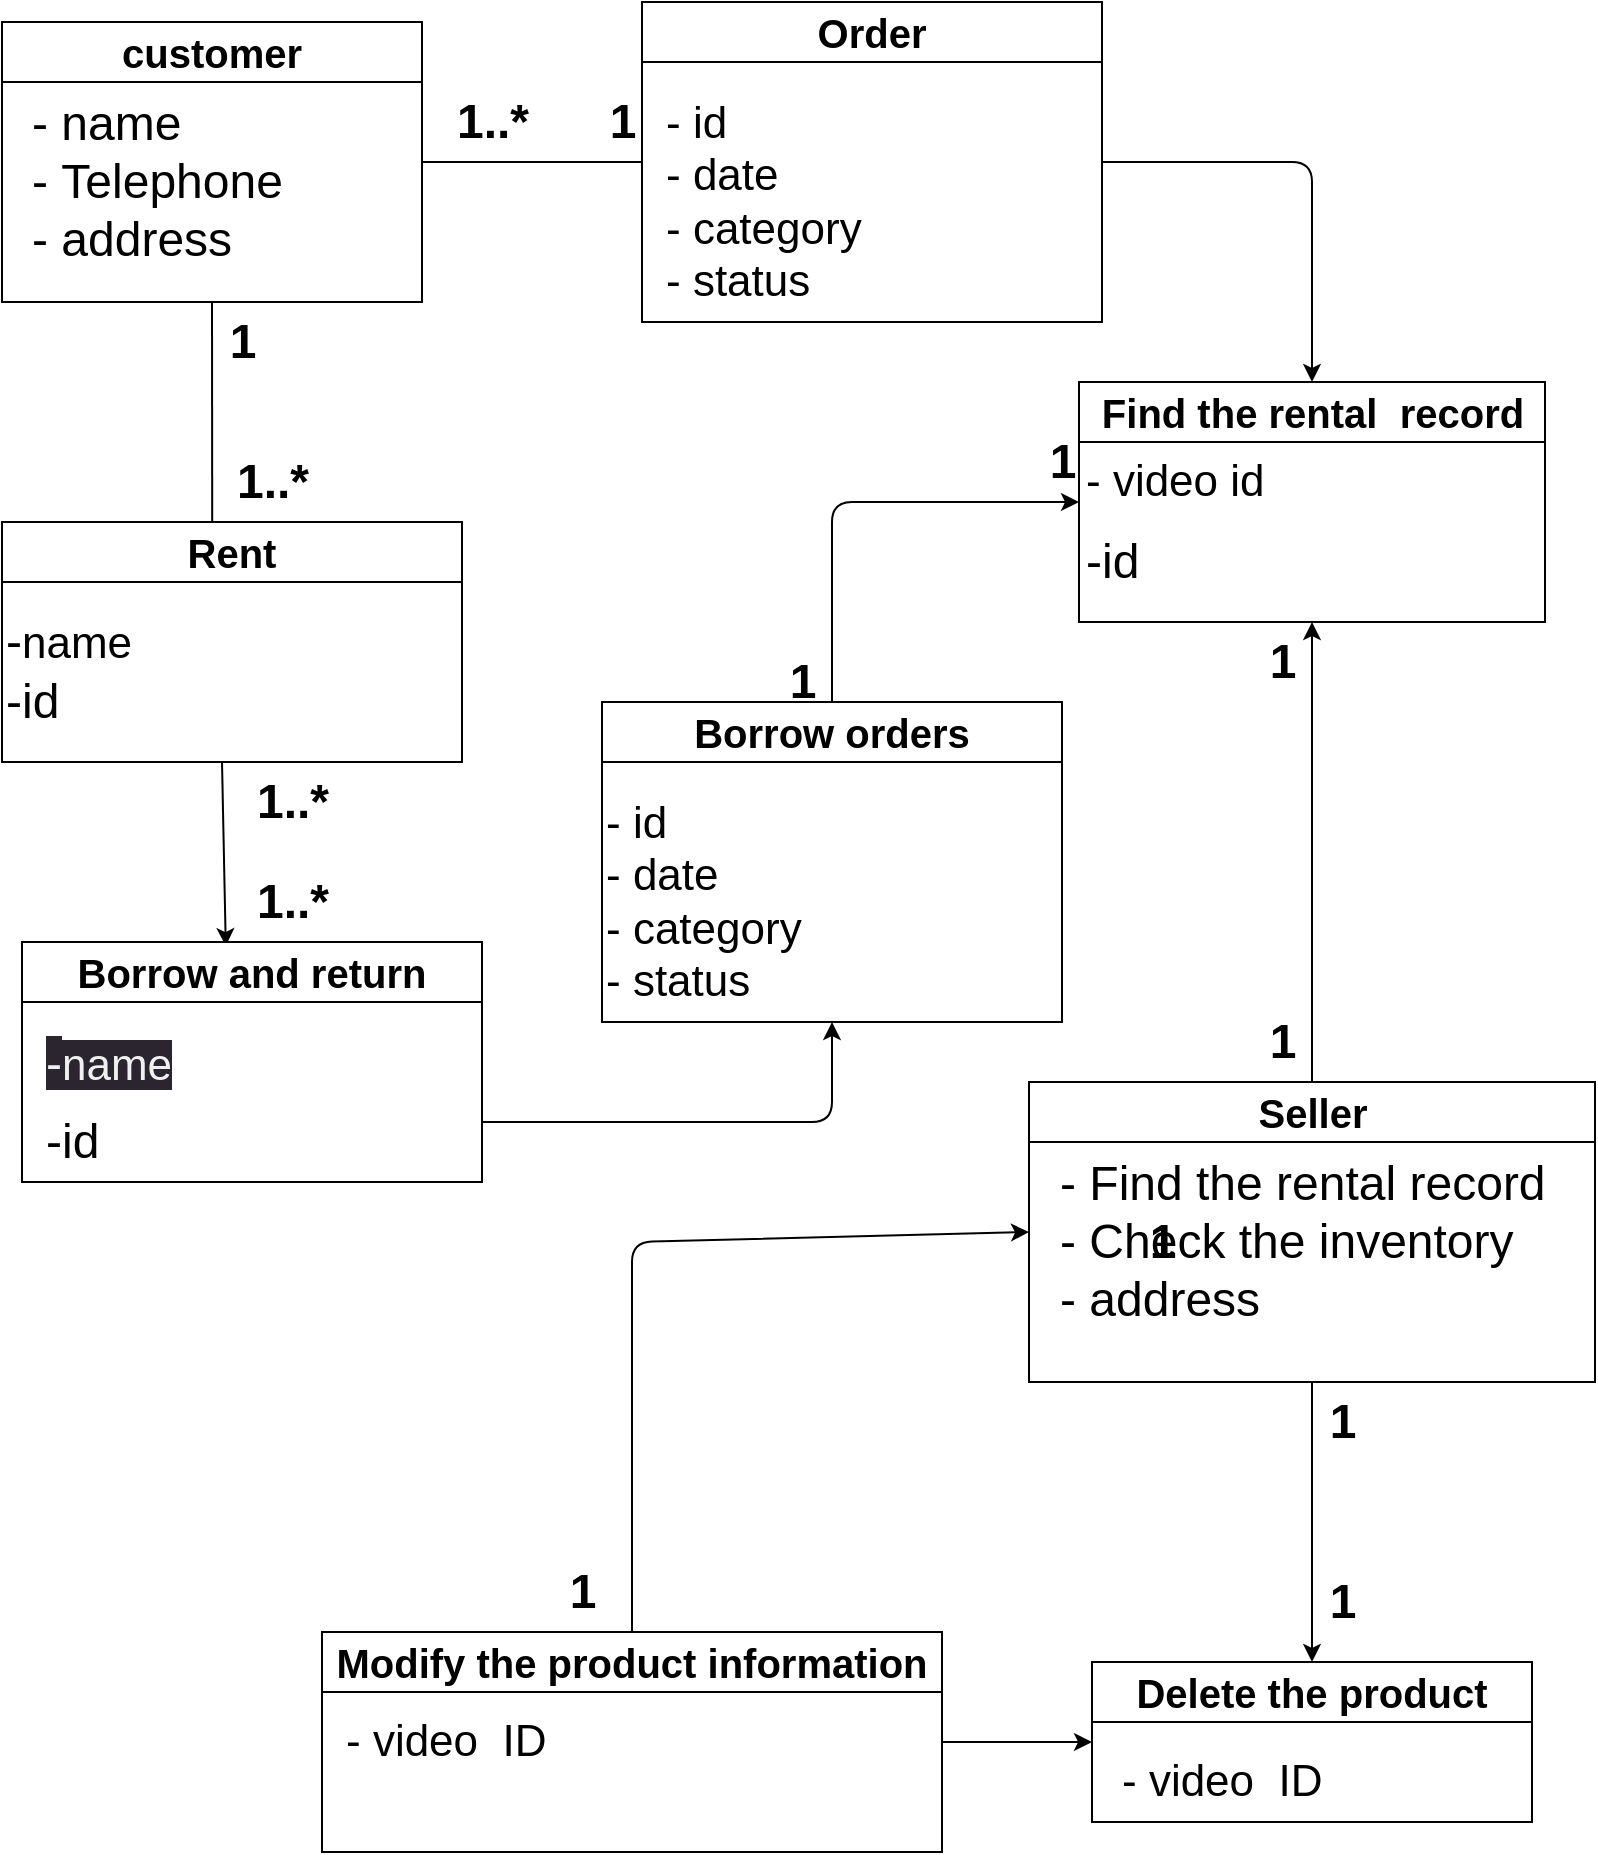 <mxfile>
    <diagram id="nuq9U3arvXfgI5p2zAki" name="第1頁">
        <mxGraphModel dx="446" dy="427" grid="1" gridSize="10" guides="1" tooltips="1" connect="1" arrows="0" fold="1" page="1" pageScale="1" pageWidth="827" pageHeight="1169" math="0" shadow="0">
            <root>
                <mxCell id="0"/>
                <mxCell id="1" parent="0"/>
                <mxCell id="ymKHsQlVTlzVroeCP11B-77" style="edgeStyle=none;html=1;exitX=1;exitY=0.5;exitDx=0;exitDy=0;entryX=0;entryY=0.5;entryDx=0;entryDy=0;fontSize=22;endArrow=none;endFill=0;" parent="1" source="33" target="ymKHsQlVTlzVroeCP11B-75" edge="1">
                    <mxGeometry relative="1" as="geometry"/>
                </mxCell>
                <mxCell id="89" style="edgeStyle=none;html=1;exitX=0.5;exitY=1;exitDx=0;exitDy=0;entryX=0.457;entryY=0.083;entryDx=0;entryDy=0;entryPerimeter=0;" parent="1" source="33" target="77" edge="1">
                    <mxGeometry relative="1" as="geometry"/>
                </mxCell>
                <mxCell id="33" value="&lt;font style=&quot;font-size: 20px;&quot;&gt;customer&lt;/font&gt;" style="swimlane;whiteSpace=wrap;html=1;startSize=30;" parent="1" vertex="1">
                    <mxGeometry x="20" y="50" width="210" height="140" as="geometry"/>
                </mxCell>
                <mxCell id="34" value="&lt;font style=&quot;&quot;&gt;&lt;span style=&quot;font-size: 24px;&quot;&gt;- name&lt;/span&gt;&lt;br&gt;&lt;span style=&quot;font-size: 24px;&quot;&gt;-&amp;nbsp;Telephone&lt;/span&gt;&lt;br&gt;&lt;span style=&quot;font-size: 24px;&quot;&gt;- address&lt;/span&gt;&lt;br&gt;&lt;/font&gt;" style="text;html=1;align=left;verticalAlign=middle;resizable=0;points=[];autosize=1;strokeColor=none;fillColor=none;" parent="33" vertex="1">
                    <mxGeometry x="13" y="30" width="150" height="100" as="geometry"/>
                </mxCell>
                <mxCell id="70" value="1..*" style="text;strokeColor=none;fillColor=none;html=1;fontSize=24;fontStyle=1;verticalAlign=middle;align=center;" parent="1" vertex="1">
                    <mxGeometry x="250" y="100" width="30" as="geometry"/>
                </mxCell>
                <mxCell id="72" value="1" style="text;strokeColor=none;fillColor=none;html=1;fontSize=24;fontStyle=1;verticalAlign=middle;align=center;" parent="1" vertex="1">
                    <mxGeometry x="280" y="80" width="100" height="40" as="geometry"/>
                </mxCell>
                <mxCell id="128" style="edgeStyle=none;html=1;exitX=1;exitY=0.5;exitDx=0;exitDy=0;entryX=0.5;entryY=0;entryDx=0;entryDy=0;" parent="1" source="ymKHsQlVTlzVroeCP11B-75" target="75" edge="1">
                    <mxGeometry relative="1" as="geometry">
                        <Array as="points">
                            <mxPoint x="675" y="120"/>
                        </Array>
                    </mxGeometry>
                </mxCell>
                <mxCell id="ymKHsQlVTlzVroeCP11B-75" value="&lt;font style=&quot;font-size: 20px;&quot;&gt;Order&lt;/font&gt;" style="swimlane;whiteSpace=wrap;html=1;startSize=30;" parent="1" vertex="1">
                    <mxGeometry x="340" y="40" width="230" height="160" as="geometry"/>
                </mxCell>
                <mxCell id="ymKHsQlVTlzVroeCP11B-76" value="&lt;font style=&quot;&quot;&gt;&lt;span style=&quot;font-size: 22px;&quot;&gt;- id&lt;/span&gt;&lt;/font&gt;&lt;font style=&quot;&quot;&gt;&lt;br&gt;&lt;span style=&quot;font-size: 22px;&quot;&gt;-&amp;nbsp;date&lt;/span&gt;&lt;br&gt;&lt;span style=&quot;font-size: 22px;&quot;&gt;- category&lt;br&gt;&lt;/span&gt;&lt;font style=&quot;font-size: 22px;&quot;&gt;- status&lt;/font&gt;&lt;br&gt;&lt;/font&gt;" style="text;html=1;align=left;verticalAlign=middle;resizable=0;points=[];autosize=1;strokeColor=none;fillColor=none;" parent="ymKHsQlVTlzVroeCP11B-75" vertex="1">
                    <mxGeometry x="10" y="40" width="120" height="120" as="geometry"/>
                </mxCell>
                <mxCell id="130" style="edgeStyle=none;html=1;exitX=0.5;exitY=0;exitDx=0;exitDy=0;entryX=0.5;entryY=1;entryDx=0;entryDy=0;" parent="1" source="73" target="75" edge="1">
                    <mxGeometry relative="1" as="geometry"/>
                </mxCell>
                <mxCell id="132" style="edgeStyle=none;html=1;exitX=0.5;exitY=1;exitDx=0;exitDy=0;entryX=0.5;entryY=0;entryDx=0;entryDy=0;" parent="1" source="73" target="83" edge="1">
                    <mxGeometry relative="1" as="geometry"/>
                </mxCell>
                <mxCell id="73" value="&lt;span style=&quot;font-size: 20px;&quot;&gt;Seller&lt;/span&gt;" style="swimlane;whiteSpace=wrap;html=1;startSize=30;" parent="1" vertex="1">
                    <mxGeometry x="533.5" y="580" width="283" height="150" as="geometry"/>
                </mxCell>
                <mxCell id="74" value="&lt;font style=&quot;&quot;&gt;&lt;span style=&quot;font-size: 24px;&quot;&gt;- Find the rental record&lt;/span&gt;&lt;br&gt;&lt;span style=&quot;font-size: 24px;&quot;&gt;- Check the inventory&lt;/span&gt;&lt;br&gt;&lt;span style=&quot;font-size: 24px;&quot;&gt;- address&lt;/span&gt;&lt;br&gt;&lt;/font&gt;" style="text;html=1;align=left;verticalAlign=middle;resizable=0;points=[];autosize=1;strokeColor=none;fillColor=none;" parent="73" vertex="1">
                    <mxGeometry x="13" y="30" width="270" height="100" as="geometry"/>
                </mxCell>
                <mxCell id="75" value="&lt;span style=&quot;font-size: 20px;&quot;&gt;Find the rental&amp;nbsp; record&lt;/span&gt;" style="swimlane;whiteSpace=wrap;html=1;startSize=30;" parent="1" vertex="1">
                    <mxGeometry x="558.5" y="230" width="233" height="120" as="geometry"/>
                </mxCell>
                <mxCell id="76" value="&lt;font style=&quot;font-size: 22px;&quot;&gt; - video id&lt;br&gt;&lt;/font&gt;" style="text;html=1;align=left;verticalAlign=middle;resizable=0;points=[];autosize=1;strokeColor=none;fillColor=none;" parent="75" vertex="1">
                    <mxGeometry x="1.5" y="30" width="110" height="40" as="geometry"/>
                </mxCell>
                <mxCell id="112" value="&lt;font style=&quot;font-size: 22px;&quot;&gt;&lt;span style=&quot;font-size: 24px;&quot;&gt;-id&lt;/span&gt;&lt;br&gt;&lt;/font&gt;" style="text;html=1;align=left;verticalAlign=middle;resizable=0;points=[];autosize=1;strokeColor=none;fillColor=none;" parent="75" vertex="1">
                    <mxGeometry x="1.5" y="70" width="50" height="40" as="geometry"/>
                </mxCell>
                <mxCell id="90" style="edgeStyle=none;html=1;entryX=0.443;entryY=0.017;entryDx=0;entryDy=0;entryPerimeter=0;" parent="1" target="79" edge="1">
                    <mxGeometry relative="1" as="geometry">
                        <mxPoint x="130" y="420" as="sourcePoint"/>
                    </mxGeometry>
                </mxCell>
                <mxCell id="77" value="&lt;span style=&quot;font-size: 20px;&quot;&gt;Rent&lt;/span&gt;" style="swimlane;whiteSpace=wrap;html=1;startSize=30;" parent="1" vertex="1">
                    <mxGeometry x="20" y="300" width="230" height="120" as="geometry"/>
                </mxCell>
                <mxCell id="78" value="&lt;font style=&quot;font-size: 22px;&quot;&gt;&lt;span style=&quot;font-size: 24px;&quot;&gt;-&lt;/span&gt;name&lt;br&gt;&lt;/font&gt;" style="text;html=1;align=left;verticalAlign=middle;resizable=0;points=[];autosize=1;strokeColor=none;fillColor=none;" parent="77" vertex="1">
                    <mxGeometry y="40" width="90" height="40" as="geometry"/>
                </mxCell>
                <mxCell id="104" value="&lt;font style=&quot;font-size: 22px;&quot;&gt;&lt;span style=&quot;font-size: 24px;&quot;&gt;-id&lt;/span&gt;&lt;br&gt;&lt;/font&gt;" style="text;html=1;align=left;verticalAlign=middle;resizable=0;points=[];autosize=1;strokeColor=none;fillColor=none;" parent="77" vertex="1">
                    <mxGeometry y="70" width="50" height="40" as="geometry"/>
                </mxCell>
                <mxCell id="135" style="edgeStyle=none;html=1;exitX=1;exitY=0.75;exitDx=0;exitDy=0;entryX=0.5;entryY=1;entryDx=0;entryDy=0;" parent="1" source="79" target="23" edge="1">
                    <mxGeometry relative="1" as="geometry">
                        <mxPoint x="440" y="590" as="targetPoint"/>
                        <Array as="points">
                            <mxPoint x="435" y="600"/>
                        </Array>
                    </mxGeometry>
                </mxCell>
                <mxCell id="79" value="&lt;span style=&quot;font-size: 20px;&quot;&gt;Borrow and return&lt;/span&gt;" style="swimlane;whiteSpace=wrap;html=1;startSize=30;" parent="1" vertex="1">
                    <mxGeometry x="30" y="510" width="230" height="120" as="geometry"/>
                </mxCell>
                <mxCell id="106" value="&lt;font style=&quot;font-size: 22px;&quot;&gt;&lt;span style=&quot;font-size: 24px;&quot;&gt;-id&lt;/span&gt;&lt;br&gt;&lt;/font&gt;" style="text;html=1;align=left;verticalAlign=middle;resizable=0;points=[];autosize=1;strokeColor=none;fillColor=none;" parent="79" vertex="1">
                    <mxGeometry x="10" y="80" width="50" height="40" as="geometry"/>
                </mxCell>
                <mxCell id="105" value="&lt;span style=&quot;border-color: rgb(0, 0, 0); color: rgb(240, 240, 240); font-family: Helvetica; font-style: normal; font-variant-ligatures: normal; font-variant-caps: normal; font-weight: 400; letter-spacing: normal; orphans: 2; text-align: left; text-indent: 0px; text-transform: none; widows: 2; word-spacing: 0px; -webkit-text-stroke-width: 0px; background-color: rgb(42, 37, 47); text-decoration-thickness: initial; text-decoration-style: initial; text-decoration-color: initial; font-size: 24px;&quot;&gt;-&lt;/span&gt;&lt;span style=&quot;color: rgb(240, 240, 240); font-family: Helvetica; font-size: 22px; font-style: normal; font-variant-ligatures: normal; font-variant-caps: normal; font-weight: 400; letter-spacing: normal; orphans: 2; text-align: left; text-indent: 0px; text-transform: none; widows: 2; word-spacing: 0px; -webkit-text-stroke-width: 0px; background-color: rgb(42, 37, 47); text-decoration-thickness: initial; text-decoration-style: initial; text-decoration-color: initial; float: none; display: inline !important;&quot;&gt;name&lt;/span&gt;" style="text;whiteSpace=wrap;html=1;" parent="79" vertex="1">
                    <mxGeometry x="10" y="40" width="100" height="50" as="geometry"/>
                </mxCell>
                <mxCell id="83" value="&lt;span style=&quot;font-size: 20px;&quot;&gt;Delete the product&lt;/span&gt;" style="swimlane;whiteSpace=wrap;html=1;startSize=30;" parent="1" vertex="1">
                    <mxGeometry x="565" y="870" width="220" height="80" as="geometry"/>
                </mxCell>
                <mxCell id="84" value="&lt;font style=&quot;font-size: 22px;&quot;&gt; - video&amp;nbsp; ID&lt;br&gt;&lt;/font&gt;" style="text;html=1;align=left;verticalAlign=middle;resizable=0;points=[];autosize=1;strokeColor=none;fillColor=none;" parent="83" vertex="1">
                    <mxGeometry x="13" y="40" width="120" height="40" as="geometry"/>
                </mxCell>
                <mxCell id="131" style="edgeStyle=none;html=1;exitX=1;exitY=0.5;exitDx=0;exitDy=0;entryX=0;entryY=0.5;entryDx=0;entryDy=0;" parent="1" source="85" target="83" edge="1">
                    <mxGeometry relative="1" as="geometry"/>
                </mxCell>
                <mxCell id="85" value="&lt;span style=&quot;font-size: 20px;&quot;&gt;Modify the product information&lt;/span&gt;" style="swimlane;whiteSpace=wrap;html=1;startSize=30;" parent="1" vertex="1">
                    <mxGeometry x="180" y="855" width="310" height="110" as="geometry"/>
                </mxCell>
                <mxCell id="127" value="&lt;font style=&quot;font-size: 22px;&quot;&gt; - video&amp;nbsp; ID&lt;br&gt;&lt;/font&gt;" style="text;html=1;align=left;verticalAlign=middle;resizable=0;points=[];autosize=1;strokeColor=none;fillColor=none;" parent="85" vertex="1">
                    <mxGeometry x="10" y="35" width="120" height="40" as="geometry"/>
                </mxCell>
                <mxCell id="129" style="edgeStyle=none;html=1;exitX=0.5;exitY=0;exitDx=0;exitDy=0;entryX=0;entryY=0.5;entryDx=0;entryDy=0;" parent="1" source="23" target="75" edge="1">
                    <mxGeometry relative="1" as="geometry">
                        <mxPoint x="530" y="310" as="targetPoint"/>
                        <Array as="points">
                            <mxPoint x="435" y="290"/>
                        </Array>
                    </mxGeometry>
                </mxCell>
                <mxCell id="23" value="&lt;font style=&quot;font-size: 20px;&quot;&gt;Borrow orders&lt;/font&gt;" style="swimlane;whiteSpace=wrap;html=1;startSize=30;" parent="1" vertex="1">
                    <mxGeometry x="320" y="390" width="230" height="160" as="geometry"/>
                </mxCell>
                <mxCell id="24" value="&lt;font style=&quot;&quot;&gt;&lt;span style=&quot;font-size: 22px;&quot;&gt;- id&lt;/span&gt;&lt;/font&gt;&lt;font style=&quot;&quot;&gt;&lt;br&gt;&lt;span style=&quot;font-size: 22px;&quot;&gt;-&amp;nbsp;date&lt;/span&gt;&lt;br&gt;&lt;span style=&quot;font-size: 22px;&quot;&gt;- category&lt;br&gt;&lt;/span&gt;&lt;font style=&quot;font-size: 22px;&quot;&gt;- status&lt;/font&gt;&lt;br&gt;&lt;/font&gt;" style="text;html=1;align=left;verticalAlign=middle;resizable=0;points=[];autosize=1;strokeColor=none;fillColor=none;" parent="23" vertex="1">
                    <mxGeometry y="40" width="120" height="120" as="geometry"/>
                </mxCell>
                <mxCell id="109" value="1" style="text;strokeColor=none;fillColor=none;html=1;fontSize=24;fontStyle=1;verticalAlign=middle;align=center;" parent="1" vertex="1">
                    <mxGeometry x="90" y="190" width="100" height="40" as="geometry"/>
                </mxCell>
                <mxCell id="113" value="1..*" style="text;strokeColor=none;fillColor=none;html=1;fontSize=24;fontStyle=1;verticalAlign=middle;align=center;" parent="1" vertex="1">
                    <mxGeometry x="140" y="280" width="30" as="geometry"/>
                </mxCell>
                <mxCell id="114" value="1..*" style="text;strokeColor=none;fillColor=none;html=1;fontSize=24;fontStyle=1;verticalAlign=middle;align=center;" parent="1" vertex="1">
                    <mxGeometry x="150" y="440" width="30" as="geometry"/>
                </mxCell>
                <mxCell id="115" value="1..*" style="text;strokeColor=none;fillColor=none;html=1;fontSize=24;fontStyle=1;verticalAlign=middle;align=center;" parent="1" vertex="1">
                    <mxGeometry x="150" y="490" width="30" as="geometry"/>
                </mxCell>
                <mxCell id="119" value="1" style="text;strokeColor=none;fillColor=none;html=1;fontSize=24;fontStyle=1;verticalAlign=middle;align=center;" parent="1" vertex="1">
                    <mxGeometry x="500" y="250" width="100" height="40" as="geometry"/>
                </mxCell>
                <mxCell id="120" value="1" style="text;strokeColor=none;fillColor=none;html=1;fontSize=24;fontStyle=1;verticalAlign=middle;align=center;" parent="1" vertex="1">
                    <mxGeometry x="370" y="360" width="100" height="40" as="geometry"/>
                </mxCell>
                <mxCell id="121" value="1" style="text;strokeColor=none;fillColor=none;html=1;fontSize=24;fontStyle=1;verticalAlign=middle;align=center;" parent="1" vertex="1">
                    <mxGeometry x="610" y="540" width="100" height="40" as="geometry"/>
                </mxCell>
                <mxCell id="122" value="1" style="text;strokeColor=none;fillColor=none;html=1;fontSize=24;fontStyle=1;verticalAlign=middle;align=center;" parent="1" vertex="1">
                    <mxGeometry x="610" y="350" width="100" height="40" as="geometry"/>
                </mxCell>
                <mxCell id="123" value="1" style="text;strokeColor=none;fillColor=none;html=1;fontSize=24;fontStyle=1;verticalAlign=middle;align=center;" parent="1" vertex="1">
                    <mxGeometry x="640" y="730" width="100" height="40" as="geometry"/>
                </mxCell>
                <mxCell id="124" value="1" style="text;strokeColor=none;fillColor=none;html=1;fontSize=24;fontStyle=1;verticalAlign=middle;align=center;" parent="1" vertex="1">
                    <mxGeometry x="640" y="820" width="100" height="40" as="geometry"/>
                </mxCell>
                <mxCell id="125" value="1" style="text;strokeColor=none;fillColor=none;html=1;fontSize=24;fontStyle=1;verticalAlign=middle;align=center;" parent="1" vertex="1">
                    <mxGeometry x="550" y="640" width="100" height="40" as="geometry"/>
                </mxCell>
                <mxCell id="134" style="edgeStyle=none;html=1;exitX=0.75;exitY=1;exitDx=0;exitDy=0;entryX=0;entryY=0.5;entryDx=0;entryDy=0;" parent="1" source="126" target="73" edge="1">
                    <mxGeometry relative="1" as="geometry">
                        <Array as="points">
                            <mxPoint x="335" y="660"/>
                        </Array>
                    </mxGeometry>
                </mxCell>
                <mxCell id="126" value="1" style="text;strokeColor=none;fillColor=none;html=1;fontSize=24;fontStyle=1;verticalAlign=middle;align=center;" parent="1" vertex="1">
                    <mxGeometry x="260" y="815" width="100" height="40" as="geometry"/>
                </mxCell>
            </root>
        </mxGraphModel>
    </diagram>
    <diagram id="AkxxwqE6z16yv0lvU_IR" name="第2頁">
        <mxGraphModel dx="2817" dy="592" grid="1" gridSize="10" guides="1" tooltips="1" connect="1" arrows="1" fold="1" page="1" pageScale="1" pageWidth="827" pageHeight="1169" math="0" shadow="0">
            <root>
                <mxCell id="0"/>
                <mxCell id="1" parent="0"/>
                <mxCell id="5SD0GFOKpmo3XVJtTF31-1" value="&lt;font style=&quot;font-size: 20px;&quot;&gt;租影片系統&lt;/font&gt;" style="swimlane;whiteSpace=wrap;html=1;startSize=40;" parent="1" vertex="1">
                    <mxGeometry x="-1460" y="280" width="400" height="630" as="geometry"/>
                </mxCell>
                <mxCell id="5SD0GFOKpmo3XVJtTF31-2" value="&lt;font style=&quot;font-size: 25px;&quot;&gt;租借訂單&lt;/font&gt;" style="ellipse;whiteSpace=wrap;html=1;" parent="5SD0GFOKpmo3XVJtTF31-1" vertex="1">
                    <mxGeometry x="40" y="60" width="170" height="80" as="geometry"/>
                </mxCell>
                <mxCell id="5SD0GFOKpmo3XVJtTF31-3" value="影片庫存" style="ellipse;whiteSpace=wrap;html=1;fontSize=25;" parent="5SD0GFOKpmo3XVJtTF31-1" vertex="1">
                    <mxGeometry x="30" y="250" width="160" height="80" as="geometry"/>
                </mxCell>
                <mxCell id="5SD0GFOKpmo3XVJtTF31-4" value="出貨作業" style="ellipse;whiteSpace=wrap;html=1;fontSize=25;" parent="5SD0GFOKpmo3XVJtTF31-1" vertex="1">
                    <mxGeometry x="210" y="300" width="150" height="80" as="geometry"/>
                </mxCell>
                <mxCell id="5SD0GFOKpmo3XVJtTF31-5" value="回收作業" style="ellipse;whiteSpace=wrap;html=1;fontSize=25;" parent="5SD0GFOKpmo3XVJtTF31-1" vertex="1">
                    <mxGeometry x="210" y="150" width="150" height="80" as="geometry"/>
                </mxCell>
                <mxCell id="5SD0GFOKpmo3XVJtTF31-6" style="edgeStyle=none;html=1;exitX=1;exitY=0.333;exitDx=0;exitDy=0;exitPerimeter=0;entryX=0;entryY=0.5;entryDx=0;entryDy=0;fontSize=25;endArrow=none;endFill=0;" parent="1" source="5SD0GFOKpmo3XVJtTF31-8" target="5SD0GFOKpmo3XVJtTF31-2" edge="1">
                    <mxGeometry relative="1" as="geometry"/>
                </mxCell>
                <mxCell id="5SD0GFOKpmo3XVJtTF31-7" style="edgeStyle=none;html=1;exitX=1;exitY=0.333;exitDx=0;exitDy=0;exitPerimeter=0;entryX=0;entryY=0.5;entryDx=0;entryDy=0;fontSize=25;endArrow=none;endFill=0;" parent="1" source="5SD0GFOKpmo3XVJtTF31-8" target="5SD0GFOKpmo3XVJtTF31-5" edge="1">
                    <mxGeometry relative="1" as="geometry"/>
                </mxCell>
                <mxCell id="5SD0GFOKpmo3XVJtTF31-8" value="現場顧客" style="shape=umlActor;verticalLabelPosition=bottom;verticalAlign=top;html=1;outlineConnect=0;fontSize=20;" parent="1" vertex="1">
                    <mxGeometry x="-1570" y="340" width="60" height="100" as="geometry"/>
                </mxCell>
                <mxCell id="5SD0GFOKpmo3XVJtTF31-9" style="edgeStyle=none;html=1;exitX=1;exitY=0.333;exitDx=0;exitDy=0;exitPerimeter=0;entryX=0;entryY=0.5;entryDx=0;entryDy=0;fontSize=25;endArrow=none;endFill=0;" parent="1" source="5SD0GFOKpmo3XVJtTF31-11" target="5SD0GFOKpmo3XVJtTF31-2" edge="1">
                    <mxGeometry relative="1" as="geometry"/>
                </mxCell>
                <mxCell id="5SD0GFOKpmo3XVJtTF31-10" style="edgeStyle=none;html=1;exitX=1;exitY=0.333;exitDx=0;exitDy=0;exitPerimeter=0;entryX=0;entryY=0.5;entryDx=0;entryDy=0;fontSize=25;endArrow=none;endFill=0;" parent="1" source="5SD0GFOKpmo3XVJtTF31-11" target="5SD0GFOKpmo3XVJtTF31-5" edge="1">
                    <mxGeometry relative="1" as="geometry"/>
                </mxCell>
                <mxCell id="5SD0GFOKpmo3XVJtTF31-11" value="線上顧客" style="shape=umlActor;verticalLabelPosition=bottom;verticalAlign=top;html=1;outlineConnect=0;fontSize=20;" parent="1" vertex="1">
                    <mxGeometry x="-1570" y="490" width="60" height="100" as="geometry"/>
                </mxCell>
                <mxCell id="5SD0GFOKpmo3XVJtTF31-12" style="edgeStyle=none;html=1;exitX=1;exitY=0.333;exitDx=0;exitDy=0;exitPerimeter=0;entryX=0;entryY=0.5;entryDx=0;entryDy=0;fontSize=25;endArrow=none;endFill=0;" parent="1" source="5SD0GFOKpmo3XVJtTF31-14" target="5SD0GFOKpmo3XVJtTF31-2" edge="1">
                    <mxGeometry relative="1" as="geometry"/>
                </mxCell>
                <mxCell id="5SD0GFOKpmo3XVJtTF31-13" style="edgeStyle=none;html=1;exitX=1;exitY=0.333;exitDx=0;exitDy=0;exitPerimeter=0;entryX=0;entryY=0.5;entryDx=0;entryDy=0;fontSize=25;endArrow=none;endFill=0;" parent="1" source="5SD0GFOKpmo3XVJtTF31-14" target="5SD0GFOKpmo3XVJtTF31-3" edge="1">
                    <mxGeometry relative="1" as="geometry"/>
                </mxCell>
                <mxCell id="5SD0GFOKpmo3XVJtTF31-14" value="店員" style="shape=umlActor;verticalLabelPosition=bottom;verticalAlign=top;html=1;outlineConnect=0;fontSize=20;" parent="1" vertex="1">
                    <mxGeometry x="-1580" y="630" width="60" height="100" as="geometry"/>
                </mxCell>
                <mxCell id="5SD0GFOKpmo3XVJtTF31-15" style="edgeStyle=none;html=1;entryX=0;entryY=0.5;entryDx=0;entryDy=0;fontSize=25;endArrow=none;endFill=0;exitX=1;exitY=0.333;exitDx=0;exitDy=0;exitPerimeter=0;" parent="1" source="5SD0GFOKpmo3XVJtTF31-18" target="5SD0GFOKpmo3XVJtTF31-2" edge="1">
                    <mxGeometry relative="1" as="geometry">
                        <mxPoint x="-1520" y="810" as="sourcePoint"/>
                    </mxGeometry>
                </mxCell>
                <mxCell id="5SD0GFOKpmo3XVJtTF31-16" style="edgeStyle=none;html=1;exitX=1;exitY=0.333;exitDx=0;exitDy=0;exitPerimeter=0;entryX=0;entryY=0.5;entryDx=0;entryDy=0;fontSize=25;endArrow=none;endFill=0;" parent="1" source="5SD0GFOKpmo3XVJtTF31-18" target="5SD0GFOKpmo3XVJtTF31-3" edge="1">
                    <mxGeometry relative="1" as="geometry"/>
                </mxCell>
                <mxCell id="5SD0GFOKpmo3XVJtTF31-17" style="edgeStyle=none;html=1;exitX=1;exitY=0.333;exitDx=0;exitDy=0;exitPerimeter=0;entryX=0.5;entryY=1;entryDx=0;entryDy=0;fontSize=25;endArrow=none;endFill=0;" parent="1" source="5SD0GFOKpmo3XVJtTF31-18" target="5SD0GFOKpmo3XVJtTF31-5" edge="1">
                    <mxGeometry relative="1" as="geometry"/>
                </mxCell>
                <mxCell id="5SD0GFOKpmo3XVJtTF31-18" value="庫存管理員" style="shape=umlActor;verticalLabelPosition=bottom;verticalAlign=top;html=1;outlineConnect=0;fontSize=20;" parent="1" vertex="1">
                    <mxGeometry x="-1580" y="785" width="60" height="100" as="geometry"/>
                </mxCell>
                <mxCell id="5SD0GFOKpmo3XVJtTF31-19" style="edgeStyle=none;html=1;exitX=0;exitY=0.333;exitDx=0;exitDy=0;exitPerimeter=0;entryX=1;entryY=0.5;entryDx=0;entryDy=0;fontSize=25;endArrow=none;endFill=0;" parent="1" source="5SD0GFOKpmo3XVJtTF31-22" target="5SD0GFOKpmo3XVJtTF31-3" edge="1">
                    <mxGeometry relative="1" as="geometry"/>
                </mxCell>
                <mxCell id="5SD0GFOKpmo3XVJtTF31-20" style="edgeStyle=none;html=1;exitX=0;exitY=0.333;exitDx=0;exitDy=0;exitPerimeter=0;entryX=1;entryY=0.5;entryDx=0;entryDy=0;fontSize=25;endArrow=none;endFill=0;" parent="1" source="5SD0GFOKpmo3XVJtTF31-22" target="5SD0GFOKpmo3XVJtTF31-4" edge="1">
                    <mxGeometry relative="1" as="geometry"/>
                </mxCell>
                <mxCell id="5SD0GFOKpmo3XVJtTF31-21" style="edgeStyle=none;html=1;exitX=0;exitY=0.333;exitDx=0;exitDy=0;exitPerimeter=0;entryX=1;entryY=0.5;entryDx=0;entryDy=0;fontSize=25;endArrow=none;endFill=0;" parent="1" source="5SD0GFOKpmo3XVJtTF31-22" target="5SD0GFOKpmo3XVJtTF31-5" edge="1">
                    <mxGeometry relative="1" as="geometry"/>
                </mxCell>
                <mxCell id="5SD0GFOKpmo3XVJtTF31-22" value="物流人員" style="shape=umlActor;verticalLabelPosition=bottom;verticalAlign=top;html=1;outlineConnect=0;fontSize=20;" parent="1" vertex="1">
                    <mxGeometry x="-990" y="430" width="60" height="100" as="geometry"/>
                </mxCell>
            </root>
        </mxGraphModel>
    </diagram>
    <diagram id="uxeRygT8rkisD3RJ7s8g" name="第3頁">
        <mxGraphModel dx="743" dy="712" grid="1" gridSize="10" guides="1" tooltips="1" connect="1" arrows="1" fold="1" page="1" pageScale="1" pageWidth="1169" pageHeight="827" math="0" shadow="0">
            <root>
                <mxCell id="0"/>
                <mxCell id="1" parent="0"/>
                <mxCell id="-9plJKBU2vz6Er4yd_fF-1" value="" style="html=1;outlineConnect=0;whiteSpace=wrap;fillColor=#FFFFFF;verticalLabelPosition=bottom;verticalAlign=top;align=center;shape=mxgraph.archimate3.actor;" parent="1" vertex="1">
                    <mxGeometry x="90" y="80" width="50" height="95" as="geometry"/>
                </mxCell>
            </root>
        </mxGraphModel>
    </diagram>
</mxfile>